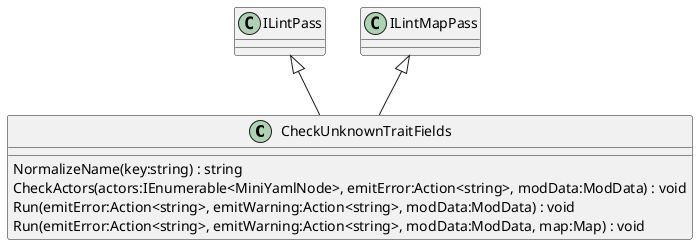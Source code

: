 @startuml
class CheckUnknownTraitFields {
    NormalizeName(key:string) : string
    CheckActors(actors:IEnumerable<MiniYamlNode>, emitError:Action<string>, modData:ModData) : void
    Run(emitError:Action<string>, emitWarning:Action<string>, modData:ModData) : void
    Run(emitError:Action<string>, emitWarning:Action<string>, modData:ModData, map:Map) : void
}
ILintPass <|-- CheckUnknownTraitFields
ILintMapPass <|-- CheckUnknownTraitFields
@enduml

